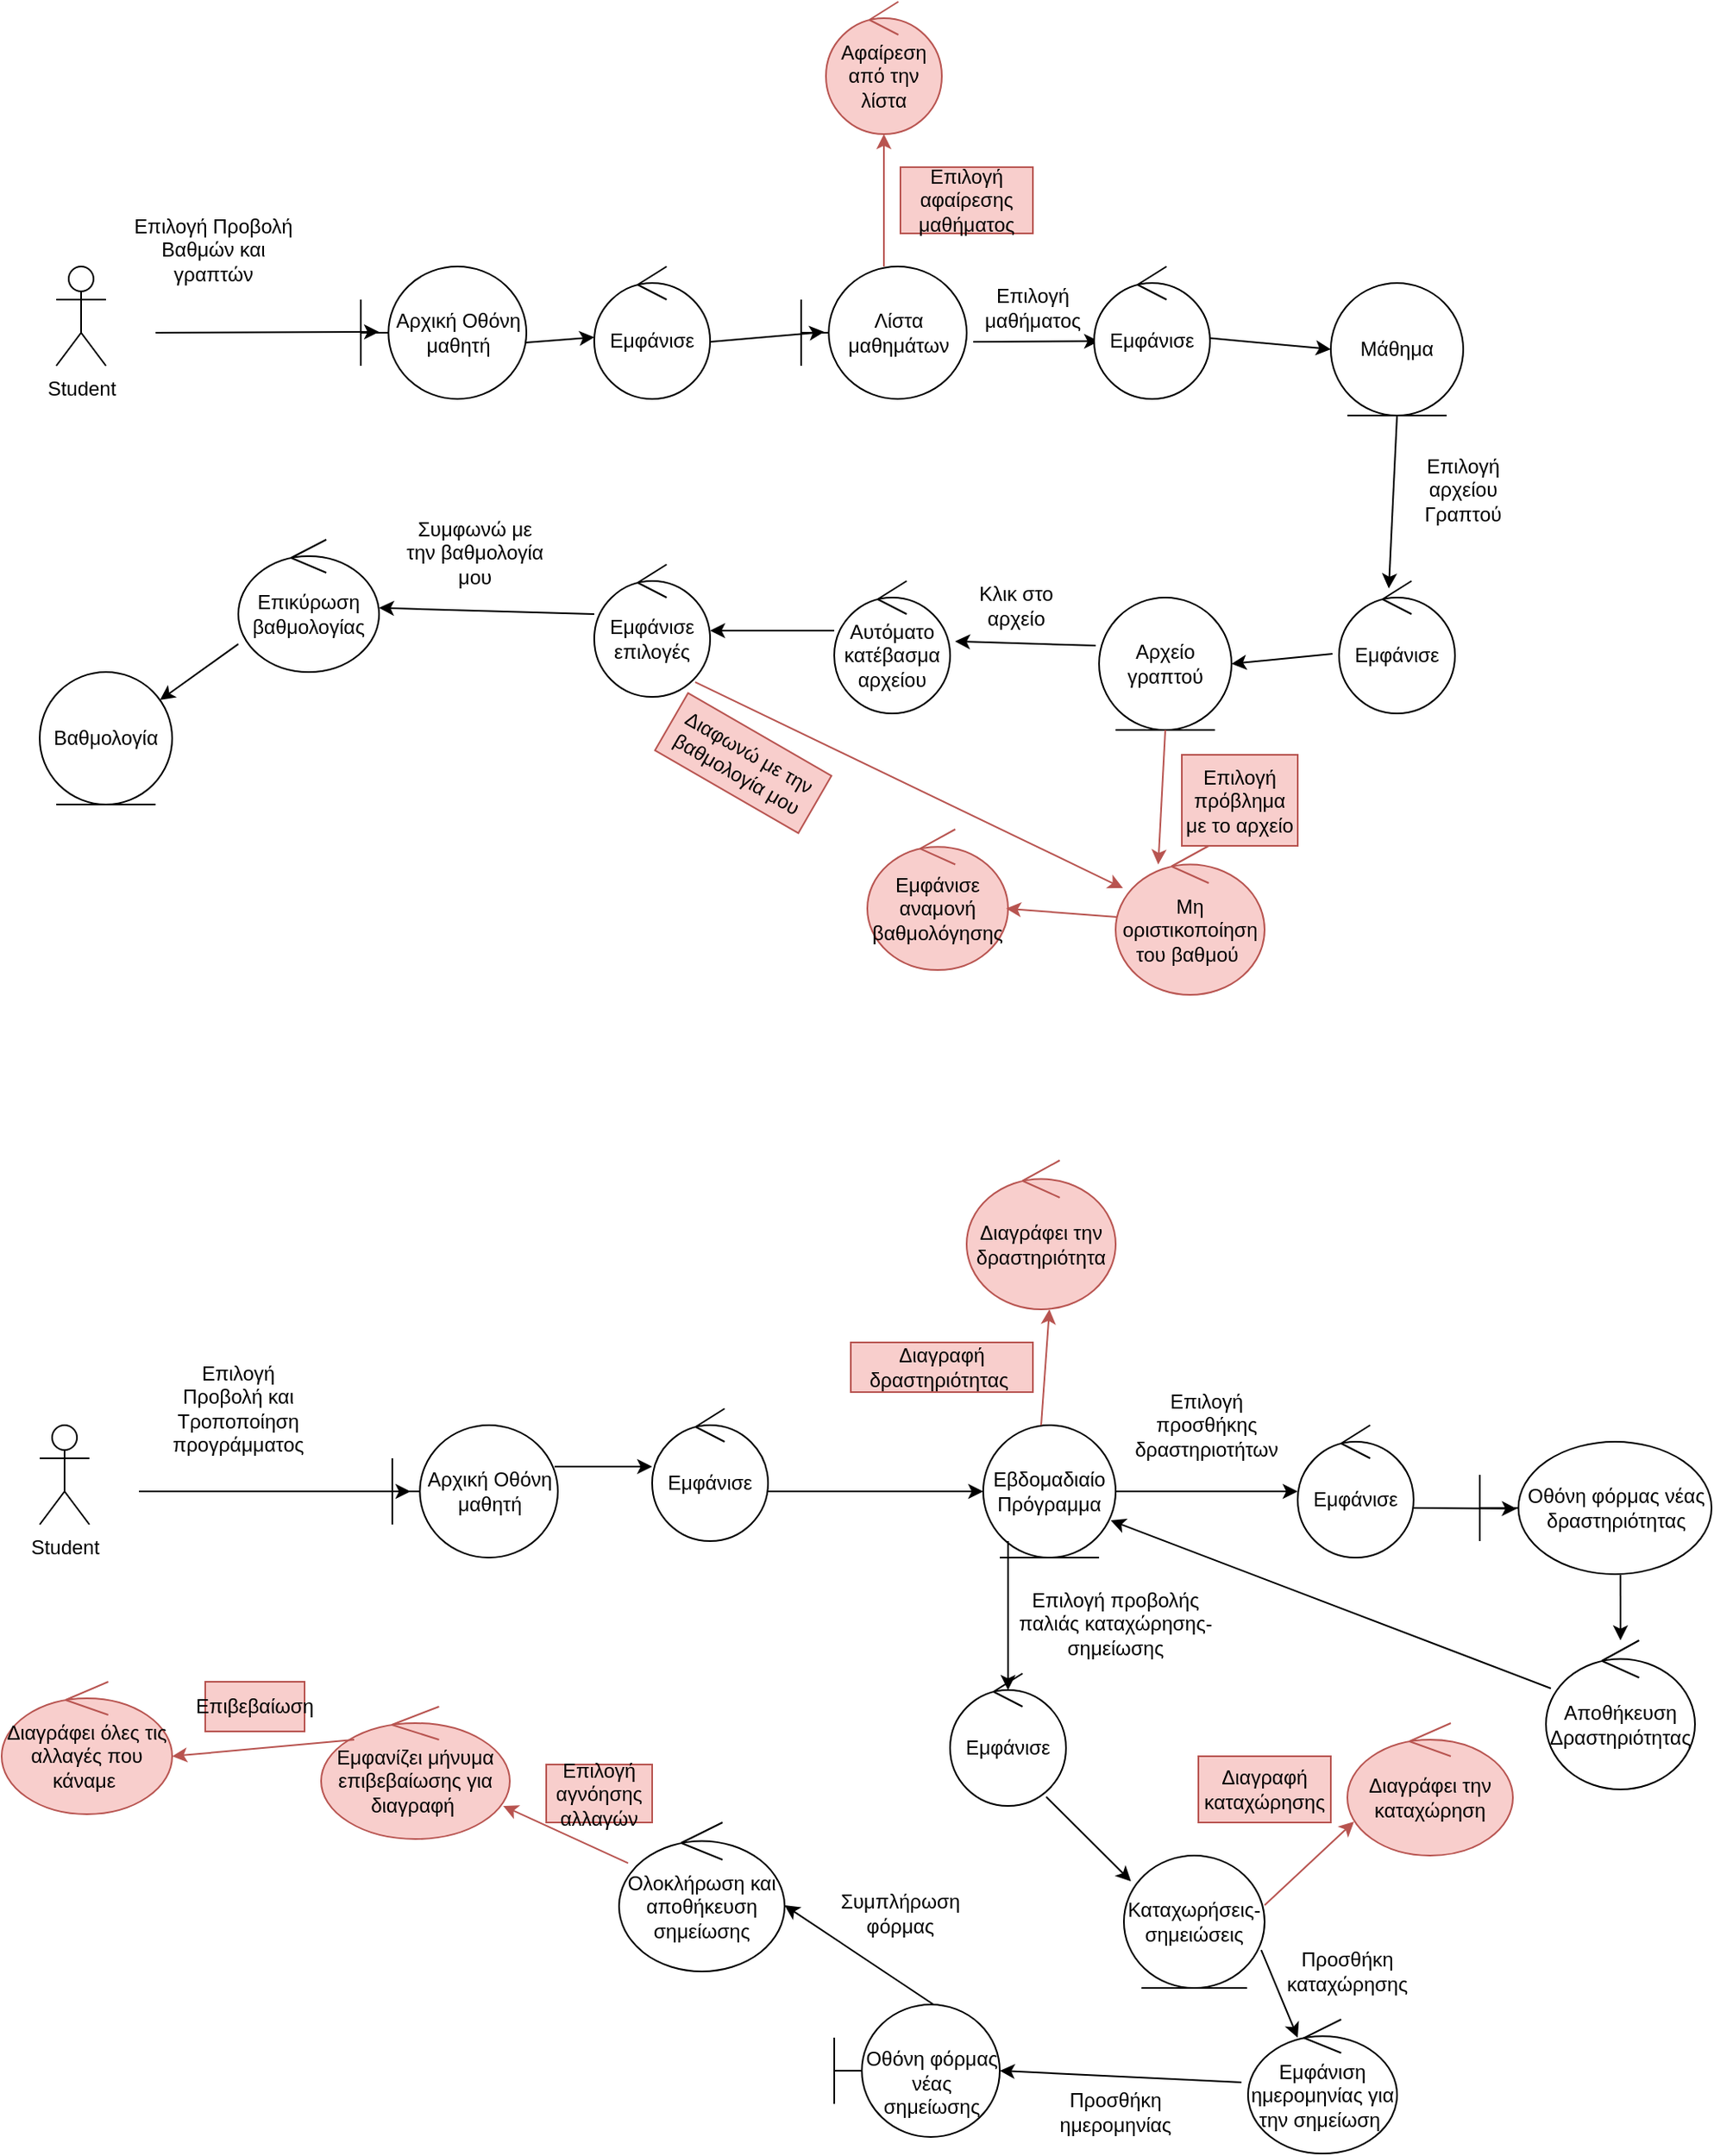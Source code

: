 <mxfile version="21.2.1" type="device">
  <diagram name="Σελίδα-1" id="ofjn4mK4Gq4Hk9EY4Yv5">
    <mxGraphModel dx="1306" dy="2004" grid="1" gridSize="10" guides="1" tooltips="1" connect="1" arrows="1" fold="1" page="1" pageScale="1" pageWidth="827" pageHeight="1169" math="0" shadow="0">
      <root>
        <mxCell id="0" />
        <mxCell id="1" parent="0" />
        <mxCell id="lb6CP-jexnlV776ojzO_-1" value="Student" style="shape=umlActor;verticalLabelPosition=bottom;verticalAlign=top;html=1;" parent="1" vertex="1">
          <mxGeometry x="130" y="110" width="30" height="60" as="geometry" />
        </mxCell>
        <mxCell id="lb6CP-jexnlV776ojzO_-3" value="" style="endArrow=classic;html=1;rounded=0;entryX=0.11;entryY=0.494;entryDx=0;entryDy=0;entryPerimeter=0;" parent="1" target="lb6CP-jexnlV776ojzO_-5" edge="1">
          <mxGeometry width="50" height="50" relative="1" as="geometry">
            <mxPoint x="190" y="150" as="sourcePoint" />
            <mxPoint x="310" y="150" as="targetPoint" />
          </mxGeometry>
        </mxCell>
        <mxCell id="lb6CP-jexnlV776ojzO_-4" value="Επιλογή Προβολή Βαθμών και γραπτών" style="text;html=1;strokeColor=none;fillColor=none;align=center;verticalAlign=middle;whiteSpace=wrap;rounded=0;" parent="1" vertex="1">
          <mxGeometry x="170" y="80" width="110" height="40" as="geometry" />
        </mxCell>
        <mxCell id="lb6CP-jexnlV776ojzO_-5" value="Αρχική Οθόνη μαθητή" style="shape=umlBoundary;whiteSpace=wrap;html=1;" parent="1" vertex="1">
          <mxGeometry x="314" y="110" width="100" height="80" as="geometry" />
        </mxCell>
        <mxCell id="lb6CP-jexnlV776ojzO_-6" value="" style="endArrow=classic;html=1;rounded=0;exitX=0.99;exitY=0.575;exitDx=0;exitDy=0;exitPerimeter=0;" parent="1" source="lb6CP-jexnlV776ojzO_-5" target="lb6CP-jexnlV776ojzO_-7" edge="1">
          <mxGeometry width="50" height="50" relative="1" as="geometry">
            <mxPoint x="260" y="390" as="sourcePoint" />
            <mxPoint x="490" y="150" as="targetPoint" />
          </mxGeometry>
        </mxCell>
        <mxCell id="lb6CP-jexnlV776ojzO_-7" value="Εμφάνισε" style="ellipse;shape=umlControl;whiteSpace=wrap;html=1;" parent="1" vertex="1">
          <mxGeometry x="455" y="110" width="70" height="80" as="geometry" />
        </mxCell>
        <mxCell id="lb6CP-jexnlV776ojzO_-8" value="" style="endArrow=classic;html=1;rounded=0;exitX=1;exitY=0.569;exitDx=0;exitDy=0;exitPerimeter=0;entryX=0.14;entryY=0.494;entryDx=0;entryDy=0;entryPerimeter=0;" parent="1" source="lb6CP-jexnlV776ojzO_-7" target="lb6CP-jexnlV776ojzO_-9" edge="1">
          <mxGeometry width="50" height="50" relative="1" as="geometry">
            <mxPoint x="260" y="390" as="sourcePoint" />
            <mxPoint x="600" y="140" as="targetPoint" />
          </mxGeometry>
        </mxCell>
        <mxCell id="lb6CP-jexnlV776ojzO_-9" value="Λίστα μαθημάτων" style="shape=umlBoundary;whiteSpace=wrap;html=1;" parent="1" vertex="1">
          <mxGeometry x="580" y="110" width="100" height="80" as="geometry" />
        </mxCell>
        <mxCell id="lb6CP-jexnlV776ojzO_-10" value="" style="endArrow=classic;html=1;rounded=0;exitX=1.04;exitY=0.569;exitDx=0;exitDy=0;exitPerimeter=0;" parent="1" source="lb6CP-jexnlV776ojzO_-9" edge="1">
          <mxGeometry width="50" height="50" relative="1" as="geometry">
            <mxPoint x="260" y="390" as="sourcePoint" />
            <mxPoint x="760" y="155.147" as="targetPoint" />
          </mxGeometry>
        </mxCell>
        <mxCell id="lb6CP-jexnlV776ojzO_-12" value="Επιλογή μαθήματος" style="text;html=1;strokeColor=none;fillColor=none;align=center;verticalAlign=middle;whiteSpace=wrap;rounded=0;" parent="1" vertex="1">
          <mxGeometry x="690" y="120" width="60" height="30" as="geometry" />
        </mxCell>
        <mxCell id="lb6CP-jexnlV776ojzO_-13" value="Εμφάνισε" style="ellipse;shape=umlControl;whiteSpace=wrap;html=1;" parent="1" vertex="1">
          <mxGeometry x="757" y="110" width="70" height="80" as="geometry" />
        </mxCell>
        <mxCell id="lb6CP-jexnlV776ojzO_-14" value="Μάθημα" style="ellipse;shape=umlEntity;whiteSpace=wrap;html=1;" parent="1" vertex="1">
          <mxGeometry x="900" y="120" width="80" height="80" as="geometry" />
        </mxCell>
        <mxCell id="lb6CP-jexnlV776ojzO_-15" value="" style="endArrow=classic;html=1;rounded=0;" parent="1" source="lb6CP-jexnlV776ojzO_-13" edge="1">
          <mxGeometry width="50" height="50" relative="1" as="geometry">
            <mxPoint x="740" y="340" as="sourcePoint" />
            <mxPoint x="900" y="160" as="targetPoint" />
          </mxGeometry>
        </mxCell>
        <mxCell id="lb6CP-jexnlV776ojzO_-16" value="Εμφάνισε" style="ellipse;shape=umlControl;whiteSpace=wrap;html=1;" parent="1" vertex="1">
          <mxGeometry x="905" y="300" width="70" height="80" as="geometry" />
        </mxCell>
        <mxCell id="lb6CP-jexnlV776ojzO_-17" value="" style="endArrow=classic;html=1;rounded=0;exitX=0.5;exitY=1;exitDx=0;exitDy=0;entryX=0.429;entryY=0.056;entryDx=0;entryDy=0;entryPerimeter=0;" parent="1" source="lb6CP-jexnlV776ojzO_-14" target="lb6CP-jexnlV776ojzO_-16" edge="1">
          <mxGeometry width="50" height="50" relative="1" as="geometry">
            <mxPoint x="340" y="390" as="sourcePoint" />
            <mxPoint x="390" y="340" as="targetPoint" />
          </mxGeometry>
        </mxCell>
        <mxCell id="lb6CP-jexnlV776ojzO_-18" value="" style="endArrow=classic;html=1;rounded=0;exitX=-0.057;exitY=0.55;exitDx=0;exitDy=0;exitPerimeter=0;entryX=1;entryY=0.5;entryDx=0;entryDy=0;" parent="1" source="lb6CP-jexnlV776ojzO_-16" target="lb6CP-jexnlV776ojzO_-24" edge="1">
          <mxGeometry width="50" height="50" relative="1" as="geometry">
            <mxPoint x="340" y="400" as="sourcePoint" />
            <mxPoint x="860" y="347" as="targetPoint" />
          </mxGeometry>
        </mxCell>
        <mxCell id="lb6CP-jexnlV776ojzO_-20" value="Επιλογή αρχείου Γραπτού" style="text;html=1;strokeColor=none;fillColor=none;align=center;verticalAlign=middle;whiteSpace=wrap;rounded=0;" parent="1" vertex="1">
          <mxGeometry x="950" y="230" width="60" height="30" as="geometry" />
        </mxCell>
        <mxCell id="lb6CP-jexnlV776ojzO_-24" value="Αρχείο γραπτού" style="ellipse;shape=umlEntity;whiteSpace=wrap;html=1;" parent="1" vertex="1">
          <mxGeometry x="760" y="310" width="80" height="80" as="geometry" />
        </mxCell>
        <mxCell id="lb6CP-jexnlV776ojzO_-25" value="" style="endArrow=classic;html=1;rounded=0;exitX=-0.025;exitY=0.363;exitDx=0;exitDy=0;exitPerimeter=0;entryX=1.043;entryY=0.456;entryDx=0;entryDy=0;entryPerimeter=0;" parent="1" source="lb6CP-jexnlV776ojzO_-24" target="lb6CP-jexnlV776ojzO_-28" edge="1">
          <mxGeometry width="50" height="50" relative="1" as="geometry">
            <mxPoint x="350" y="270" as="sourcePoint" />
            <mxPoint x="660" y="340" as="targetPoint" />
          </mxGeometry>
        </mxCell>
        <mxCell id="lb6CP-jexnlV776ojzO_-27" value="Κλικ στο αρχείο" style="text;html=1;strokeColor=none;fillColor=none;align=center;verticalAlign=middle;whiteSpace=wrap;rounded=0;" parent="1" vertex="1">
          <mxGeometry x="680" y="300" width="60" height="30" as="geometry" />
        </mxCell>
        <mxCell id="lb6CP-jexnlV776ojzO_-28" value="Αυτόματο κατέβασμα αρχείου" style="ellipse;shape=umlControl;whiteSpace=wrap;html=1;" parent="1" vertex="1">
          <mxGeometry x="600" y="300" width="70" height="80" as="geometry" />
        </mxCell>
        <mxCell id="lb6CP-jexnlV776ojzO_-29" value="" style="endArrow=classic;html=1;rounded=0;exitX=0;exitY=0.375;exitDx=0;exitDy=0;exitPerimeter=0;" parent="1" source="lb6CP-jexnlV776ojzO_-28" target="lb6CP-jexnlV776ojzO_-30" edge="1">
          <mxGeometry width="50" height="50" relative="1" as="geometry">
            <mxPoint x="350" y="260" as="sourcePoint" />
            <mxPoint x="490" y="330" as="targetPoint" />
          </mxGeometry>
        </mxCell>
        <mxCell id="lb6CP-jexnlV776ojzO_-30" value="Εμφάνισε επιλογές" style="ellipse;shape=umlControl;whiteSpace=wrap;html=1;" parent="1" vertex="1">
          <mxGeometry x="455" y="290" width="70" height="80" as="geometry" />
        </mxCell>
        <mxCell id="lb6CP-jexnlV776ojzO_-33" value="" style="endArrow=classic;html=1;rounded=0;exitX=0;exitY=0.375;exitDx=0;exitDy=0;exitPerimeter=0;" parent="1" source="lb6CP-jexnlV776ojzO_-30" target="lb6CP-jexnlV776ojzO_-34" edge="1">
          <mxGeometry width="50" height="50" relative="1" as="geometry">
            <mxPoint x="360" y="270" as="sourcePoint" />
            <mxPoint x="370" y="320" as="targetPoint" />
          </mxGeometry>
        </mxCell>
        <mxCell id="lb6CP-jexnlV776ojzO_-34" value="Επικύρωση βαθμολογίας" style="ellipse;shape=umlControl;whiteSpace=wrap;html=1;" parent="1" vertex="1">
          <mxGeometry x="240" y="275" width="85" height="80" as="geometry" />
        </mxCell>
        <mxCell id="lb6CP-jexnlV776ojzO_-35" value="Συμφωνώ με την βαθμολογία μου" style="text;html=1;strokeColor=none;fillColor=none;align=center;verticalAlign=middle;whiteSpace=wrap;rounded=0;" parent="1" vertex="1">
          <mxGeometry x="340" y="265" width="86" height="35" as="geometry" />
        </mxCell>
        <mxCell id="lb6CP-jexnlV776ojzO_-36" value="" style="endArrow=classic;html=1;rounded=0;exitX=0;exitY=0.788;exitDx=0;exitDy=0;exitPerimeter=0;" parent="1" source="lb6CP-jexnlV776ojzO_-34" target="lb6CP-jexnlV776ojzO_-37" edge="1">
          <mxGeometry width="50" height="50" relative="1" as="geometry">
            <mxPoint x="150" y="440" as="sourcePoint" />
            <mxPoint x="200" y="390" as="targetPoint" />
          </mxGeometry>
        </mxCell>
        <mxCell id="lb6CP-jexnlV776ojzO_-37" value="Βαθμολογία" style="ellipse;shape=umlEntity;whiteSpace=wrap;html=1;" parent="1" vertex="1">
          <mxGeometry x="120" y="355" width="80" height="80" as="geometry" />
        </mxCell>
        <mxCell id="lb6CP-jexnlV776ojzO_-39" value="" style="endArrow=classic;html=1;rounded=0;fillColor=#f8cecc;strokeColor=#b85450;" parent="1" target="lb6CP-jexnlV776ojzO_-40" edge="1">
          <mxGeometry width="50" height="50" relative="1" as="geometry">
            <mxPoint x="630" y="110" as="sourcePoint" />
            <mxPoint x="630" y="40" as="targetPoint" />
          </mxGeometry>
        </mxCell>
        <mxCell id="lb6CP-jexnlV776ojzO_-40" value="Αφαίρεση από την λίστα" style="ellipse;shape=umlControl;whiteSpace=wrap;html=1;fillColor=#f8cecc;strokeColor=#b85450;" parent="1" vertex="1">
          <mxGeometry x="595" y="-50" width="70" height="80" as="geometry" />
        </mxCell>
        <mxCell id="lb6CP-jexnlV776ojzO_-41" value="Επιλογή αφαίρεσης μαθήματος" style="text;html=1;strokeColor=#b85450;fillColor=#f8cecc;align=center;verticalAlign=middle;whiteSpace=wrap;rounded=0;" parent="1" vertex="1">
          <mxGeometry x="640" y="50" width="80" height="40" as="geometry" />
        </mxCell>
        <mxCell id="lb6CP-jexnlV776ojzO_-43" value="" style="endArrow=classic;html=1;rounded=0;exitX=0.5;exitY=1;exitDx=0;exitDy=0;entryX=0.286;entryY=0.125;entryDx=0;entryDy=0;entryPerimeter=0;fillColor=#f8cecc;strokeColor=#b85450;" parent="1" source="lb6CP-jexnlV776ojzO_-24" target="lb6CP-jexnlV776ojzO_-44" edge="1">
          <mxGeometry width="50" height="50" relative="1" as="geometry">
            <mxPoint x="820" y="485" as="sourcePoint" />
            <mxPoint x="800" y="450" as="targetPoint" />
          </mxGeometry>
        </mxCell>
        <mxCell id="lb6CP-jexnlV776ojzO_-44" value="Μη οριστικοποίηση του βαθμού&amp;nbsp;" style="ellipse;shape=umlControl;whiteSpace=wrap;html=1;fillColor=#f8cecc;strokeColor=#b85450;" parent="1" vertex="1">
          <mxGeometry x="770" y="460" width="90" height="90" as="geometry" />
        </mxCell>
        <mxCell id="lb6CP-jexnlV776ojzO_-45" value="Επιλογή πρόβλημα με το αρχείο" style="text;html=1;strokeColor=#b85450;fillColor=#f8cecc;align=center;verticalAlign=middle;whiteSpace=wrap;rounded=0;" parent="1" vertex="1">
          <mxGeometry x="810" y="405" width="70" height="55" as="geometry" />
        </mxCell>
        <mxCell id="lb6CP-jexnlV776ojzO_-46" value="Εμφάνισε αναμονή βαθμολόγησης" style="ellipse;shape=umlControl;whiteSpace=wrap;html=1;fillColor=#f8cecc;strokeColor=#b85450;" parent="1" vertex="1">
          <mxGeometry x="620" y="450" width="85" height="85" as="geometry" />
        </mxCell>
        <mxCell id="lb6CP-jexnlV776ojzO_-47" value="" style="endArrow=classic;html=1;rounded=0;exitX=0.011;exitY=0.478;exitDx=0;exitDy=0;exitPerimeter=0;entryX=0.986;entryY=0.563;entryDx=0;entryDy=0;entryPerimeter=0;fillColor=#f8cecc;strokeColor=#b85450;" parent="1" source="lb6CP-jexnlV776ojzO_-44" target="lb6CP-jexnlV776ojzO_-46" edge="1">
          <mxGeometry width="50" height="50" relative="1" as="geometry">
            <mxPoint x="710" y="240" as="sourcePoint" />
            <mxPoint x="760" y="190" as="targetPoint" />
          </mxGeometry>
        </mxCell>
        <mxCell id="lb6CP-jexnlV776ojzO_-50" value="" style="endArrow=classic;html=1;rounded=0;exitX=0.871;exitY=0.888;exitDx=0;exitDy=0;exitPerimeter=0;fillColor=#f8cecc;strokeColor=#b85450;" parent="1" source="lb6CP-jexnlV776ojzO_-30" target="lb6CP-jexnlV776ojzO_-44" edge="1">
          <mxGeometry width="50" height="50" relative="1" as="geometry">
            <mxPoint x="710" y="240" as="sourcePoint" />
            <mxPoint x="760" y="190" as="targetPoint" />
          </mxGeometry>
        </mxCell>
        <mxCell id="lb6CP-jexnlV776ojzO_-52" value="Διαφωνώ με την βαθμολογία μου" style="text;html=1;strokeColor=#b85450;fillColor=#f8cecc;align=center;verticalAlign=middle;whiteSpace=wrap;rounded=0;rotation=30;" parent="1" vertex="1">
          <mxGeometry x="495" y="390" width="100" height="40" as="geometry" />
        </mxCell>
        <mxCell id="lb6CP-jexnlV776ojzO_-53" value="Student" style="shape=umlActor;verticalLabelPosition=bottom;verticalAlign=top;html=1;" parent="1" vertex="1">
          <mxGeometry x="120" y="810" width="30" height="60" as="geometry" />
        </mxCell>
        <mxCell id="lb6CP-jexnlV776ojzO_-55" value="" style="endArrow=classic;html=1;rounded=0;entryX=0.11;entryY=0.5;entryDx=0;entryDy=0;entryPerimeter=0;" parent="1" target="lb6CP-jexnlV776ojzO_-57" edge="1">
          <mxGeometry width="50" height="50" relative="1" as="geometry">
            <mxPoint x="180" y="850" as="sourcePoint" />
            <mxPoint x="320" y="850" as="targetPoint" />
          </mxGeometry>
        </mxCell>
        <mxCell id="lb6CP-jexnlV776ojzO_-56" value="Επιλογή Προβολή και Τροποποίηση προγράμματος" style="text;html=1;strokeColor=none;fillColor=none;align=center;verticalAlign=middle;whiteSpace=wrap;rounded=0;" parent="1" vertex="1">
          <mxGeometry x="200" y="770" width="80" height="60" as="geometry" />
        </mxCell>
        <mxCell id="lb6CP-jexnlV776ojzO_-57" value="Αρχική Οθόνη μαθητή" style="shape=umlBoundary;whiteSpace=wrap;html=1;" parent="1" vertex="1">
          <mxGeometry x="333" y="810" width="100" height="80" as="geometry" />
        </mxCell>
        <mxCell id="lb6CP-jexnlV776ojzO_-60" value="" style="endArrow=classic;html=1;rounded=0;exitX=0.98;exitY=0.313;exitDx=0;exitDy=0;exitPerimeter=0;" parent="1" source="lb6CP-jexnlV776ojzO_-57" edge="1">
          <mxGeometry width="50" height="50" relative="1" as="geometry">
            <mxPoint x="-40" y="660" as="sourcePoint" />
            <mxPoint x="490" y="835" as="targetPoint" />
          </mxGeometry>
        </mxCell>
        <mxCell id="lb6CP-jexnlV776ojzO_-61" value="Εμφάνισε" style="ellipse;shape=umlControl;whiteSpace=wrap;html=1;" parent="1" vertex="1">
          <mxGeometry x="490" y="800" width="70" height="80" as="geometry" />
        </mxCell>
        <mxCell id="lb6CP-jexnlV776ojzO_-63" value="" style="endArrow=classic;html=1;rounded=0;entryX=0;entryY=0.5;entryDx=0;entryDy=0;" parent="1" target="lb6CP-jexnlV776ojzO_-62" edge="1">
          <mxGeometry width="50" height="50" relative="1" as="geometry">
            <mxPoint x="560" y="850" as="sourcePoint" />
            <mxPoint x="610" y="800" as="targetPoint" />
          </mxGeometry>
        </mxCell>
        <mxCell id="lb6CP-jexnlV776ojzO_-64" value="" style="endArrow=classic;html=1;rounded=0;" parent="1" source="lb6CP-jexnlV776ojzO_-62" edge="1">
          <mxGeometry width="50" height="50" relative="1" as="geometry">
            <mxPoint x="730" y="850" as="sourcePoint" />
            <mxPoint x="880" y="850" as="targetPoint" />
          </mxGeometry>
        </mxCell>
        <mxCell id="lb6CP-jexnlV776ojzO_-66" value="" style="endArrow=classic;html=1;rounded=0;" parent="1" target="lb6CP-jexnlV776ojzO_-62" edge="1">
          <mxGeometry width="50" height="50" relative="1" as="geometry">
            <mxPoint x="730" y="850" as="sourcePoint" />
            <mxPoint x="835" y="850" as="targetPoint" />
          </mxGeometry>
        </mxCell>
        <mxCell id="lb6CP-jexnlV776ojzO_-62" value="Εβδομαδιαίο Πρόγραμμα" style="ellipse;shape=umlEntity;whiteSpace=wrap;html=1;" parent="1" vertex="1">
          <mxGeometry x="690" y="810" width="80" height="80" as="geometry" />
        </mxCell>
        <mxCell id="lb6CP-jexnlV776ojzO_-67" value="Επιλογή προσθήκης δραστηριοτήτων" style="text;html=1;strokeColor=none;fillColor=none;align=center;verticalAlign=middle;whiteSpace=wrap;rounded=0;" parent="1" vertex="1">
          <mxGeometry x="780" y="790" width="90" height="40" as="geometry" />
        </mxCell>
        <mxCell id="lb6CP-jexnlV776ojzO_-68" value="Εμφάνισε" style="ellipse;shape=umlControl;whiteSpace=wrap;html=1;" parent="1" vertex="1">
          <mxGeometry x="880" y="810" width="70" height="80" as="geometry" />
        </mxCell>
        <mxCell id="lb6CP-jexnlV776ojzO_-69" value="" style="endArrow=classic;html=1;rounded=0;entryX=0.16;entryY=0.506;entryDx=0;entryDy=0;entryPerimeter=0;" parent="1" target="lb6CP-jexnlV776ojzO_-70" edge="1">
          <mxGeometry width="50" height="50" relative="1" as="geometry">
            <mxPoint x="950" y="860" as="sourcePoint" />
            <mxPoint x="1000" y="810" as="targetPoint" />
          </mxGeometry>
        </mxCell>
        <mxCell id="lb6CP-jexnlV776ojzO_-70" value="Οθόνη φόρμας νέας δραστηριότητας" style="shape=umlBoundary;whiteSpace=wrap;html=1;align=center;" parent="1" vertex="1">
          <mxGeometry x="990" y="820" width="140" height="80" as="geometry" />
        </mxCell>
        <mxCell id="lb6CP-jexnlV776ojzO_-71" value="" style="endArrow=classic;html=1;rounded=0;exitX=0.607;exitY=1.006;exitDx=0;exitDy=0;exitPerimeter=0;" parent="1" source="lb6CP-jexnlV776ojzO_-70" target="lb6CP-jexnlV776ojzO_-72" edge="1">
          <mxGeometry width="50" height="50" relative="1" as="geometry">
            <mxPoint x="1130" y="1050" as="sourcePoint" />
            <mxPoint x="1075" y="980" as="targetPoint" />
          </mxGeometry>
        </mxCell>
        <mxCell id="lb6CP-jexnlV776ojzO_-72" value="Αποθήκευση Δραστηριότητας" style="ellipse;shape=umlControl;whiteSpace=wrap;html=1;" parent="1" vertex="1">
          <mxGeometry x="1030" y="940" width="90" height="90" as="geometry" />
        </mxCell>
        <mxCell id="lb6CP-jexnlV776ojzO_-73" value="" style="endArrow=classic;html=1;rounded=0;entryX=0.963;entryY=0.719;entryDx=0;entryDy=0;entryPerimeter=0;" parent="1" source="lb6CP-jexnlV776ojzO_-72" target="lb6CP-jexnlV776ojzO_-62" edge="1">
          <mxGeometry width="50" height="50" relative="1" as="geometry">
            <mxPoint x="630" y="1190" as="sourcePoint" />
            <mxPoint x="680" y="1140" as="targetPoint" />
          </mxGeometry>
        </mxCell>
        <mxCell id="lb6CP-jexnlV776ojzO_-74" value="" style="endArrow=classic;html=1;rounded=0;" parent="1" edge="1">
          <mxGeometry width="50" height="50" relative="1" as="geometry">
            <mxPoint x="705" y="880" as="sourcePoint" />
            <mxPoint x="705" y="970" as="targetPoint" />
          </mxGeometry>
        </mxCell>
        <mxCell id="lb6CP-jexnlV776ojzO_-76" value="Επιλογή προβολής παλιάς καταχώρησης-σημείωσης" style="text;html=1;strokeColor=none;fillColor=none;align=center;verticalAlign=middle;whiteSpace=wrap;rounded=0;" parent="1" vertex="1">
          <mxGeometry x="710" y="900" width="120" height="60" as="geometry" />
        </mxCell>
        <mxCell id="lb6CP-jexnlV776ojzO_-77" value="Εμφάνισε" style="ellipse;shape=umlControl;whiteSpace=wrap;html=1;" parent="1" vertex="1">
          <mxGeometry x="670" y="960" width="70" height="80" as="geometry" />
        </mxCell>
        <mxCell id="lb6CP-jexnlV776ojzO_-78" value="Καταχωρήσεις-σημειώσεις" style="ellipse;shape=umlEntity;whiteSpace=wrap;html=1;" parent="1" vertex="1">
          <mxGeometry x="775" y="1070" width="85" height="80" as="geometry" />
        </mxCell>
        <mxCell id="lb6CP-jexnlV776ojzO_-79" value="" style="endArrow=classic;html=1;rounded=0;exitX=0.829;exitY=0.931;exitDx=0;exitDy=0;exitPerimeter=0;entryX=0.05;entryY=0.194;entryDx=0;entryDy=0;entryPerimeter=0;" parent="1" source="lb6CP-jexnlV776ojzO_-77" target="lb6CP-jexnlV776ojzO_-78" edge="1">
          <mxGeometry width="50" height="50" relative="1" as="geometry">
            <mxPoint x="260" y="1140" as="sourcePoint" />
            <mxPoint x="310" y="1090" as="targetPoint" />
          </mxGeometry>
        </mxCell>
        <mxCell id="lb6CP-jexnlV776ojzO_-80" value="" style="endArrow=classic;html=1;rounded=0;exitX=0.976;exitY=0.713;exitDx=0;exitDy=0;exitPerimeter=0;" parent="1" source="lb6CP-jexnlV776ojzO_-78" edge="1">
          <mxGeometry width="50" height="50" relative="1" as="geometry">
            <mxPoint x="470" y="1130" as="sourcePoint" />
            <mxPoint x="880" y="1180" as="targetPoint" />
          </mxGeometry>
        </mxCell>
        <mxCell id="lb6CP-jexnlV776ojzO_-81" value="Προσθήκη καταχώρησης" style="text;html=1;strokeColor=none;fillColor=none;align=center;verticalAlign=middle;whiteSpace=wrap;rounded=0;" parent="1" vertex="1">
          <mxGeometry x="870" y="1120" width="80" height="40" as="geometry" />
        </mxCell>
        <mxCell id="lb6CP-jexnlV776ojzO_-82" value="Εμφάνιση ημερομηνίας για την σημείωση&amp;nbsp;" style="ellipse;shape=umlControl;whiteSpace=wrap;html=1;" parent="1" vertex="1">
          <mxGeometry x="850" y="1169" width="90" height="81" as="geometry" />
        </mxCell>
        <mxCell id="lb6CP-jexnlV776ojzO_-83" value="" style="endArrow=classic;html=1;rounded=0;exitX=-0.044;exitY=0.469;exitDx=0;exitDy=0;exitPerimeter=0;" parent="1" source="lb6CP-jexnlV776ojzO_-82" edge="1">
          <mxGeometry width="50" height="50" relative="1" as="geometry">
            <mxPoint x="570" y="1110" as="sourcePoint" />
            <mxPoint x="700" y="1200" as="targetPoint" />
          </mxGeometry>
        </mxCell>
        <mxCell id="lb6CP-jexnlV776ojzO_-84" value="Προσθήκη ημερομηνίας" style="text;html=1;strokeColor=none;fillColor=none;align=center;verticalAlign=middle;whiteSpace=wrap;rounded=0;" parent="1" vertex="1">
          <mxGeometry x="740" y="1210" width="60" height="30" as="geometry" />
        </mxCell>
        <mxCell id="lb6CP-jexnlV776ojzO_-85" value="&lt;br&gt;Οθόνη φόρμας νέας σημείωσης" style="shape=umlBoundary;whiteSpace=wrap;html=1;" parent="1" vertex="1">
          <mxGeometry x="600" y="1160" width="100" height="80" as="geometry" />
        </mxCell>
        <mxCell id="lb6CP-jexnlV776ojzO_-86" value="" style="endArrow=classic;html=1;rounded=0;exitX=0.6;exitY=0;exitDx=0;exitDy=0;exitPerimeter=0;" parent="1" source="lb6CP-jexnlV776ojzO_-85" edge="1">
          <mxGeometry width="50" height="50" relative="1" as="geometry">
            <mxPoint x="150" y="1180" as="sourcePoint" />
            <mxPoint x="570" y="1100" as="targetPoint" />
          </mxGeometry>
        </mxCell>
        <mxCell id="lb6CP-jexnlV776ojzO_-87" value="Συμπλήρωση φόρμας" style="text;html=1;strokeColor=none;fillColor=none;align=center;verticalAlign=middle;whiteSpace=wrap;rounded=0;" parent="1" vertex="1">
          <mxGeometry x="610" y="1090" width="60" height="30" as="geometry" />
        </mxCell>
        <mxCell id="lb6CP-jexnlV776ojzO_-88" value="Ολοκλήρωση και αποθήκευση σημείωσης" style="ellipse;shape=umlControl;whiteSpace=wrap;html=1;" parent="1" vertex="1">
          <mxGeometry x="470" y="1050" width="100" height="90" as="geometry" />
        </mxCell>
        <mxCell id="lb6CP-jexnlV776ojzO_-92" value="" style="endArrow=classic;html=1;rounded=0;fillColor=#f8cecc;strokeColor=#b85450;" parent="1" edge="1">
          <mxGeometry width="50" height="50" relative="1" as="geometry">
            <mxPoint x="725" y="810" as="sourcePoint" />
            <mxPoint x="730" y="740" as="targetPoint" />
          </mxGeometry>
        </mxCell>
        <mxCell id="lb6CP-jexnlV776ojzO_-93" value="Διαγραφή δραστηριότητας&amp;nbsp;" style="text;html=1;strokeColor=#b85450;fillColor=#f8cecc;align=center;verticalAlign=middle;whiteSpace=wrap;rounded=0;" parent="1" vertex="1">
          <mxGeometry x="610" y="760" width="110" height="30" as="geometry" />
        </mxCell>
        <mxCell id="lb6CP-jexnlV776ojzO_-94" value="Διαγράφει την δραστηριότητα" style="ellipse;shape=umlControl;whiteSpace=wrap;html=1;fillColor=#f8cecc;strokeColor=#b85450;" parent="1" vertex="1">
          <mxGeometry x="680" y="650" width="90" height="90" as="geometry" />
        </mxCell>
        <mxCell id="lb6CP-jexnlV776ojzO_-95" value="" style="endArrow=classic;html=1;rounded=0;entryX=0.04;entryY=0.744;entryDx=0;entryDy=0;entryPerimeter=0;fillColor=#f8cecc;strokeColor=#b85450;" parent="1" target="lb6CP-jexnlV776ojzO_-96" edge="1">
          <mxGeometry width="50" height="50" relative="1" as="geometry">
            <mxPoint x="860" y="1100" as="sourcePoint" />
            <mxPoint x="910" y="1050" as="targetPoint" />
          </mxGeometry>
        </mxCell>
        <mxCell id="lb6CP-jexnlV776ojzO_-96" value="Διαγράφει την καταχώρηση" style="ellipse;shape=umlControl;whiteSpace=wrap;html=1;fillColor=#f8cecc;strokeColor=#b85450;" parent="1" vertex="1">
          <mxGeometry x="910" y="990" width="100" height="80" as="geometry" />
        </mxCell>
        <mxCell id="lb6CP-jexnlV776ojzO_-97" value="Διαγραφή καταχώρησης" style="text;html=1;strokeColor=#b85450;fillColor=#f8cecc;align=center;verticalAlign=middle;whiteSpace=wrap;rounded=0;" parent="1" vertex="1">
          <mxGeometry x="820" y="1010" width="80" height="40" as="geometry" />
        </mxCell>
        <mxCell id="lb6CP-jexnlV776ojzO_-98" value="" style="endArrow=classic;html=1;rounded=0;fillColor=#f8cecc;strokeColor=#b85450;" parent="1" source="lb6CP-jexnlV776ojzO_-88" edge="1">
          <mxGeometry width="50" height="50" relative="1" as="geometry">
            <mxPoint x="680" y="1020" as="sourcePoint" />
            <mxPoint x="400" y="1040" as="targetPoint" />
          </mxGeometry>
        </mxCell>
        <mxCell id="lb6CP-jexnlV776ojzO_-99" value="Επιλογή αγνόησης αλλαγών" style="text;html=1;strokeColor=#b85450;fillColor=#f8cecc;align=center;verticalAlign=middle;whiteSpace=wrap;rounded=0;" parent="1" vertex="1">
          <mxGeometry x="426" y="1015" width="64" height="35" as="geometry" />
        </mxCell>
        <mxCell id="lb6CP-jexnlV776ojzO_-100" value="Διαγράφει όλες τις αλλαγές που κάναμε&amp;nbsp;" style="ellipse;shape=umlControl;whiteSpace=wrap;html=1;fillColor=#f8cecc;strokeColor=#b85450;" parent="1" vertex="1">
          <mxGeometry x="97" y="965" width="103" height="80" as="geometry" />
        </mxCell>
        <mxCell id="lb6CP-jexnlV776ojzO_-101" value="Εμφανίζει μήνυμα επιβεβαίωσης για διαγραφή&amp;nbsp;" style="ellipse;shape=umlControl;whiteSpace=wrap;html=1;fillColor=#f8cecc;strokeColor=#b85450;" parent="1" vertex="1">
          <mxGeometry x="290" y="980" width="114" height="80" as="geometry" />
        </mxCell>
        <mxCell id="lb6CP-jexnlV776ojzO_-102" value="" style="endArrow=classic;html=1;rounded=0;fillColor=#f8cecc;strokeColor=#b85450;" parent="1" edge="1">
          <mxGeometry width="50" height="50" relative="1" as="geometry">
            <mxPoint x="310" y="1000" as="sourcePoint" />
            <mxPoint x="200" y="1010" as="targetPoint" />
          </mxGeometry>
        </mxCell>
        <mxCell id="lb6CP-jexnlV776ojzO_-103" value="Επιβεβαίωση" style="text;html=1;strokeColor=#b85450;fillColor=#f8cecc;align=center;verticalAlign=middle;whiteSpace=wrap;rounded=0;" parent="1" vertex="1">
          <mxGeometry x="220" y="965" width="60" height="30" as="geometry" />
        </mxCell>
      </root>
    </mxGraphModel>
  </diagram>
</mxfile>
